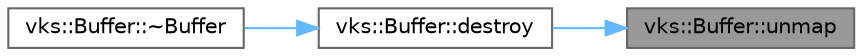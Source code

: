 digraph "vks::Buffer::unmap"
{
 // LATEX_PDF_SIZE
  bgcolor="transparent";
  edge [fontname=Helvetica,fontsize=10,labelfontname=Helvetica,labelfontsize=10];
  node [fontname=Helvetica,fontsize=10,shape=box,height=0.2,width=0.4];
  rankdir="RL";
  Node1 [id="Node000001",label="vks::Buffer::unmap",height=0.2,width=0.4,color="gray40", fillcolor="grey60", style="filled", fontcolor="black",tooltip=" "];
  Node1 -> Node2 [id="edge1_Node000001_Node000002",dir="back",color="steelblue1",style="solid",tooltip=" "];
  Node2 [id="Node000002",label="vks::Buffer::destroy",height=0.2,width=0.4,color="grey40", fillcolor="white", style="filled",URL="$classvks_1_1_buffer.html#a9c5fb2ed4e0ebee0fb1aac2b9a5c65e6",tooltip=" "];
  Node2 -> Node3 [id="edge2_Node000002_Node000003",dir="back",color="steelblue1",style="solid",tooltip=" "];
  Node3 [id="Node000003",label="vks::Buffer::~Buffer",height=0.2,width=0.4,color="grey40", fillcolor="white", style="filled",URL="$classvks_1_1_buffer.html#ac8fa510170417ba171de1100fddcc3db",tooltip=" "];
}
